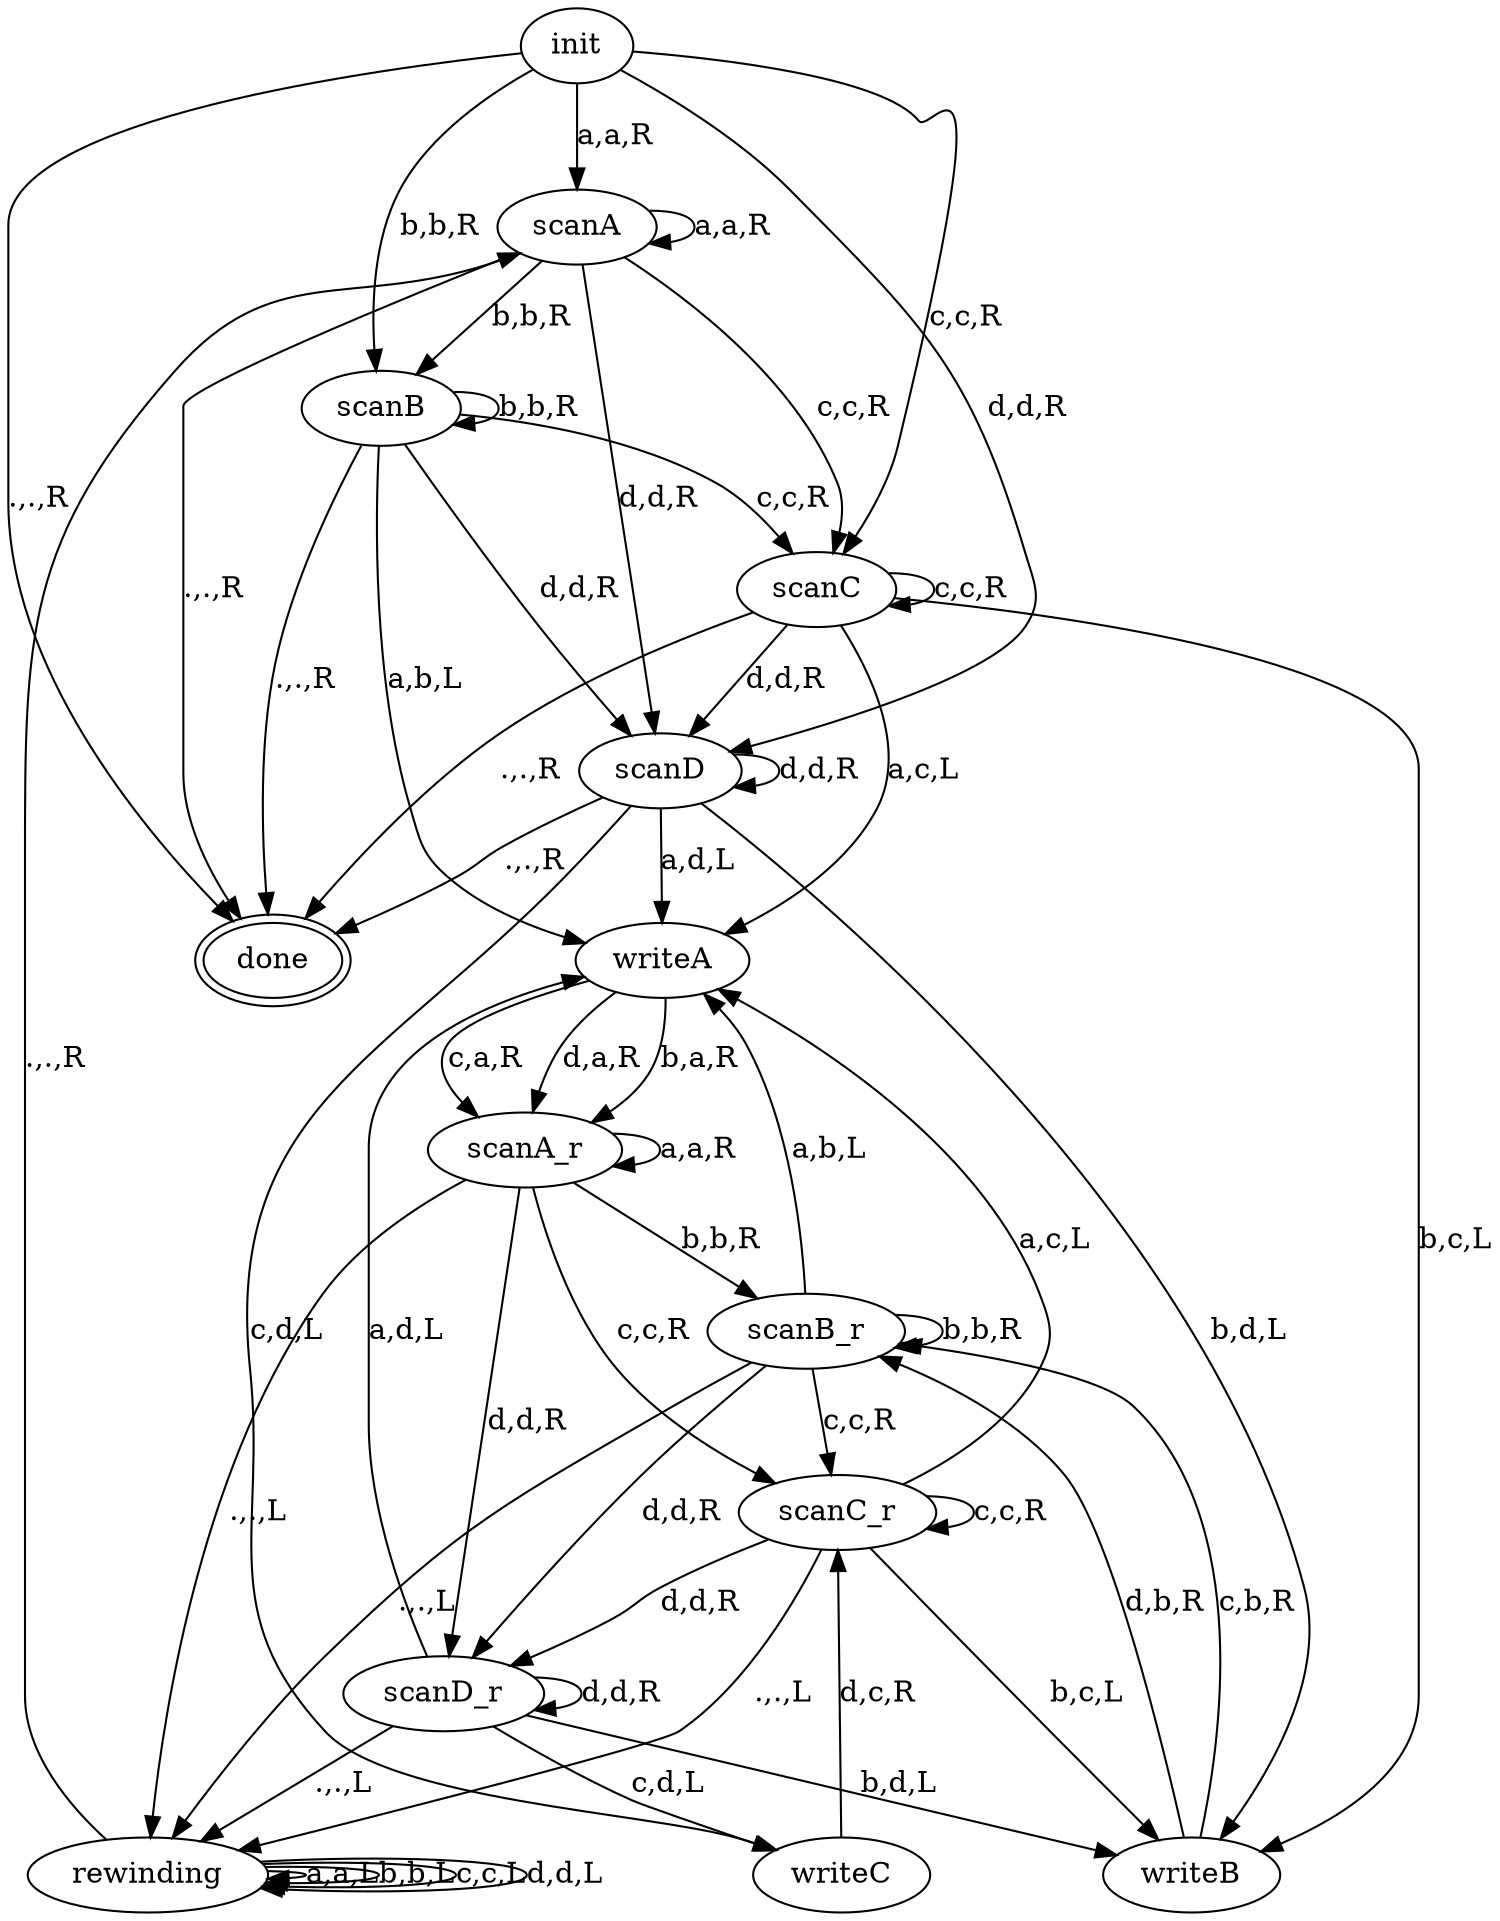 digraph {
  init;
  done [peripheries=2];

  scanA;
  scanB;
  scanC;
  scanD;

  writeA;
  writeB;
  writeC;

  scanA_r;
  scanB_r;
  scanC_r;
  scanD_r;

  rewinding;

  init -> done [label=".,.,R"];

  init -> scanA [label="a,a,R"];
  init -> scanB [label="b,b,R"];
  init -> scanC [label="c,c,R"];
  init -> scanD [label="d,d,R"];

  scanA -> scanA [label="a,a,R"];
  scanA -> scanB [label="b,b,R"];
  scanA -> scanC [label="c,c,R"];
  scanA -> scanD [label="d,d,R"];
  scanA -> done [label=".,.,R"];

  scanB -> scanB [label="b,b,R"];
  scanB -> scanC [label="c,c,R"];
  scanB -> scanD [label="d,d,R"];
  scanB -> done [label=".,.,R"];

  scanC -> scanC [label="c,c,R"];
  scanC -> scanD [label="d,d,R"];
  scanC -> done [label=".,.,R"];

  scanD -> scanD [label="d,d,R"];
  scanD -> done [label=".,.,R"];

  scanB -> writeA [label="a,b,L"];
  scanB_r -> writeA [label="a,b,L"];

  scanC -> writeA [label="a,c,L"];
  scanC_r -> writeA [label="a,c,L"];
  scanC -> writeB [label="b,c,L"];
  scanC_r -> writeB [label="b,c,L"];

  scanD -> writeA [label="a,d,L"];
  scanD_r -> writeA [label="a,d,L"];
  scanD -> writeB [label="b,d,L"];
  scanD_r -> writeB [label="b,d,L"];
  scanD -> writeC [label="c,d,L"];
  scanD_r -> writeC [label="c,d,L"];

  writeA -> scanA_r [label="b,a,R"];
  writeA -> scanA_r [label="c,a,R"];
  writeA -> scanA_r [label="d,a,R"];

  writeB -> scanB_r [label="c,b,R"];
  writeB -> scanB_r [label="d,b,R"];

  writeC -> scanC_r [label="d,c,R"];

  scanA_r -> scanA_r [label="a,a,R"];
  scanA_r -> scanB_r [label="b,b,R"];
  scanA_r -> scanC_r [label="c,c,R"];
  scanA_r -> scanD_r [label="d,d,R"];

  scanB_r -> scanB_r [label="b,b,R"];
  scanB_r -> scanC_r [label="c,c,R"];
  scanB_r -> scanD_r [label="d,d,R"];

  scanC_r -> scanC_r [label="c,c,R"];
  scanC_r -> scanD_r [label="d,d,R"];

  scanD_r -> scanD_r [label="d,d,R"];

  scanA_r -> rewinding [label=".,.,L"];
  scanB_r -> rewinding [label=".,.,L"];
  scanC_r -> rewinding [label=".,.,L"];
  scanD_r -> rewinding [label=".,.,L"];

  rewinding -> rewinding [label="a,a,L"];
  rewinding -> rewinding [label="b,b,L"];
  rewinding -> rewinding [label="c,c,L"];
  rewinding -> rewinding [label="d,d,L"];
  rewinding -> scanA [label=".,.,R"];
}

